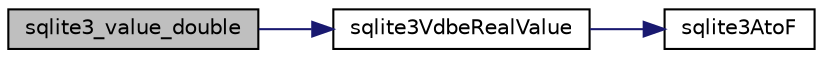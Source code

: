 digraph "sqlite3_value_double"
{
  edge [fontname="Helvetica",fontsize="10",labelfontname="Helvetica",labelfontsize="10"];
  node [fontname="Helvetica",fontsize="10",shape=record];
  rankdir="LR";
  Node1 [label="sqlite3_value_double",height=0.2,width=0.4,color="black", fillcolor="grey75", style="filled", fontcolor="black"];
  Node1 -> Node2 [color="midnightblue",fontsize="10",style="solid",fontname="Helvetica"];
  Node2 [label="sqlite3VdbeRealValue",height=0.2,width=0.4,color="black", fillcolor="white", style="filled",URL="$sqlite3_8c.html#a5bf943a4f9a5516911b3bc610e3d64e0"];
  Node2 -> Node3 [color="midnightblue",fontsize="10",style="solid",fontname="Helvetica"];
  Node3 [label="sqlite3AtoF",height=0.2,width=0.4,color="black", fillcolor="white", style="filled",URL="$sqlite3_8c.html#ad2a961fc08942417d977510a1384b6d2"];
}
